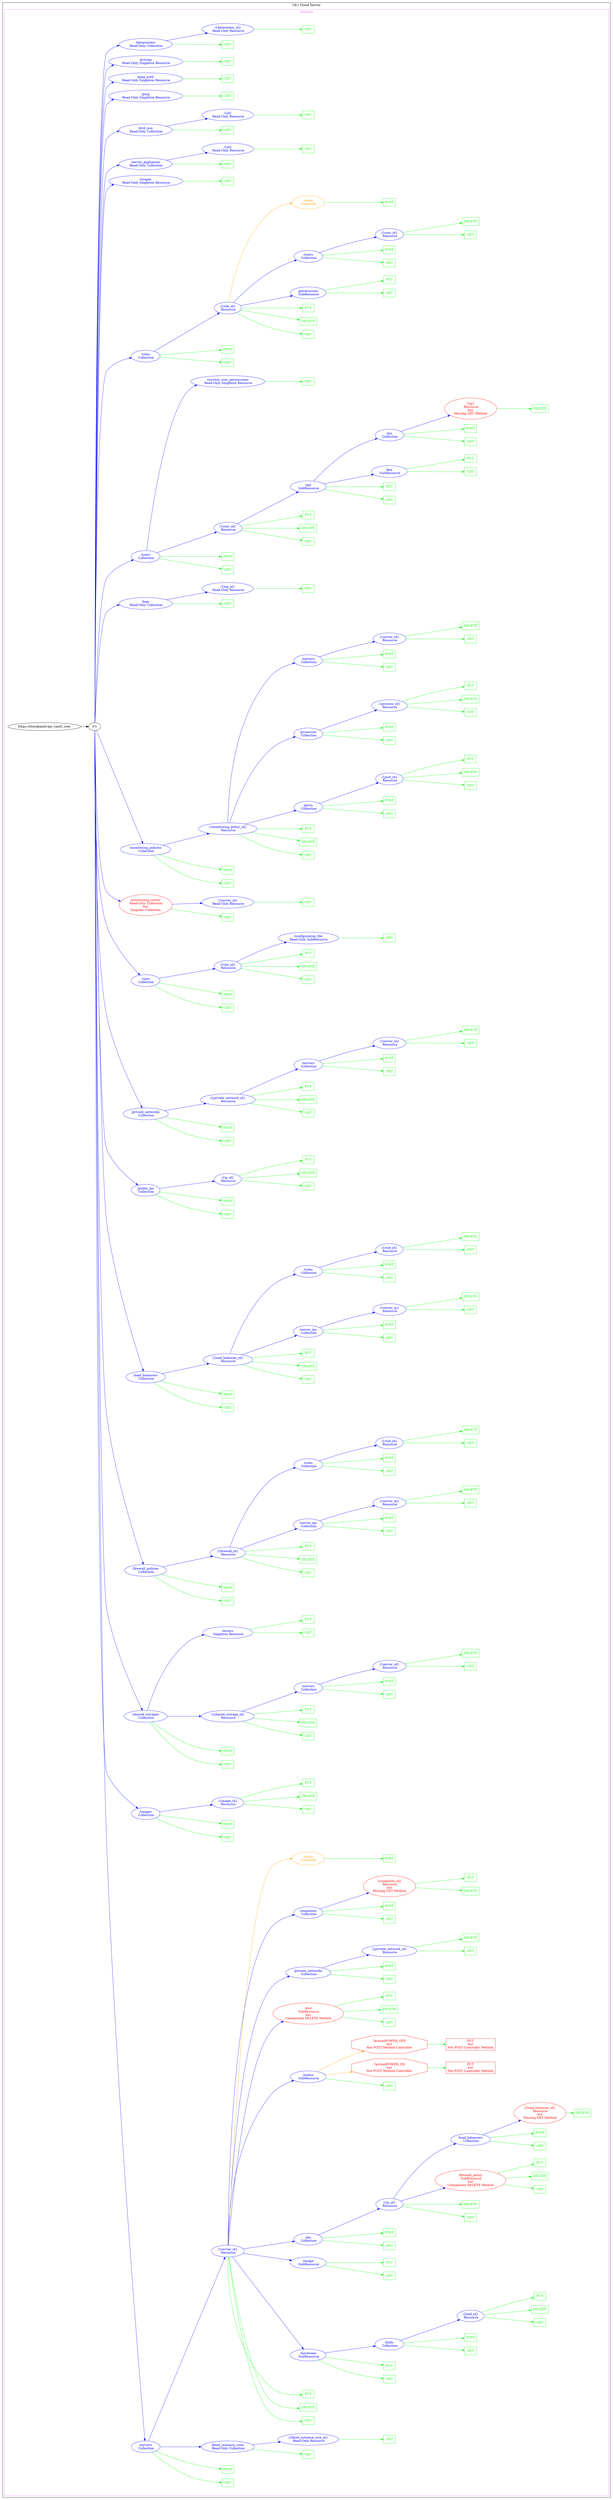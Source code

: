 digraph Cloud_Computing_REST_APIs {
rankdir="LR";
subgraph cluster_0 {
label="1&1 Cloud Server"
color=black
fontcolor=black
subgraph cluster_1 {
label="AllInOne"
color=violet
fontcolor=violet
subgraph cluster_2 {
label=""
color=white
fontcolor=white
node2 [label="https://cloudpanel-api.1and1.com", shape="ellipse", color="black", fontcolor="black"]
node2 -> node3 [color="black", fontcolor="black"]
subgraph cluster_3 {
label=""
color=white
fontcolor=white
node3 [label="/v1", shape="ellipse", color="black", fontcolor="black"]
node3 -> node4 [color="blue", fontcolor="blue"]
subgraph cluster_4 {
label=""
color=white
fontcolor=white
node4 [label="/servers\n Collection", shape="ellipse", color="blue", fontcolor="blue"]
node4 -> node5 [color="green", fontcolor="green"]
subgraph cluster_5 {
label=""
color=white
fontcolor=white
node5 [label="GET", shape="box", color="green", fontcolor="green"]
}
node4 -> node6 [color="green", fontcolor="green"]
subgraph cluster_6 {
label=""
color=white
fontcolor=white
node6 [label="POST", shape="box", color="green", fontcolor="green"]
}
node4 -> node7 [color="blue", fontcolor="blue"]
subgraph cluster_7 {
label=""
color=white
fontcolor=white
node7 [label="/fixed_instance_sizes\n Read-Only Collection", shape="ellipse", color="blue", fontcolor="blue"]
node7 -> node8 [color="green", fontcolor="green"]
subgraph cluster_8 {
label=""
color=white
fontcolor=white
node8 [label="GET", shape="box", color="green", fontcolor="green"]
}
node7 -> node9 [color="blue", fontcolor="blue"]
subgraph cluster_9 {
label=""
color=white
fontcolor=white
node9 [label="/{fixed_instance_size_id}\n Read-Only Resource", shape="ellipse", color="blue", fontcolor="blue"]
node9 -> node10 [color="green", fontcolor="green"]
subgraph cluster_10 {
label=""
color=white
fontcolor=white
node10 [label="GET", shape="box", color="green", fontcolor="green"]
}
}
}
node4 -> node11 [color="blue", fontcolor="blue"]
subgraph cluster_11 {
label=""
color=white
fontcolor=white
node11 [label="/{server_id}\n Resource", shape="ellipse", color="blue", fontcolor="blue"]
node11 -> node12 [color="green", fontcolor="green"]
subgraph cluster_12 {
label=""
color=white
fontcolor=white
node12 [label="GET", shape="box", color="green", fontcolor="green"]
}
node11 -> node13 [color="green", fontcolor="green"]
subgraph cluster_13 {
label=""
color=white
fontcolor=white
node13 [label="DELETE", shape="box", color="green", fontcolor="green"]
}
node11 -> node14 [color="green", fontcolor="green"]
subgraph cluster_14 {
label=""
color=white
fontcolor=white
node14 [label="PUT", shape="box", color="green", fontcolor="green"]
}
node11 -> node15 [color="blue", fontcolor="blue"]
subgraph cluster_15 {
label=""
color=white
fontcolor=white
node15 [label="/hardware\n SubResource", shape="ellipse", color="blue", fontcolor="blue"]
node15 -> node16 [color="green", fontcolor="green"]
subgraph cluster_16 {
label=""
color=white
fontcolor=white
node16 [label="GET", shape="box", color="green", fontcolor="green"]
}
node15 -> node17 [color="green", fontcolor="green"]
subgraph cluster_17 {
label=""
color=white
fontcolor=white
node17 [label="PUT", shape="box", color="green", fontcolor="green"]
}
node15 -> node18 [color="blue", fontcolor="blue"]
subgraph cluster_18 {
label=""
color=white
fontcolor=white
node18 [label="/hdds\n Collection", shape="ellipse", color="blue", fontcolor="blue"]
node18 -> node19 [color="green", fontcolor="green"]
subgraph cluster_19 {
label=""
color=white
fontcolor=white
node19 [label="GET", shape="box", color="green", fontcolor="green"]
}
node18 -> node20 [color="green", fontcolor="green"]
subgraph cluster_20 {
label=""
color=white
fontcolor=white
node20 [label="POST", shape="box", color="green", fontcolor="green"]
}
node18 -> node21 [color="blue", fontcolor="blue"]
subgraph cluster_21 {
label=""
color=white
fontcolor=white
node21 [label="/{hdd_id}\n Resource", shape="ellipse", color="blue", fontcolor="blue"]
node21 -> node22 [color="green", fontcolor="green"]
subgraph cluster_22 {
label=""
color=white
fontcolor=white
node22 [label="GET", shape="box", color="green", fontcolor="green"]
}
node21 -> node23 [color="green", fontcolor="green"]
subgraph cluster_23 {
label=""
color=white
fontcolor=white
node23 [label="DELETE", shape="box", color="green", fontcolor="green"]
}
node21 -> node24 [color="green", fontcolor="green"]
subgraph cluster_24 {
label=""
color=white
fontcolor=white
node24 [label="PUT", shape="box", color="green", fontcolor="green"]
}
}
}
}
node11 -> node25 [color="blue", fontcolor="blue"]
subgraph cluster_25 {
label=""
color=white
fontcolor=white
node25 [label="/image\n SubResource", shape="ellipse", color="blue", fontcolor="blue"]
node25 -> node26 [color="green", fontcolor="green"]
subgraph cluster_26 {
label=""
color=white
fontcolor=white
node26 [label="GET", shape="box", color="green", fontcolor="green"]
}
node25 -> node27 [color="green", fontcolor="green"]
subgraph cluster_27 {
label=""
color=white
fontcolor=white
node27 [label="PUT", shape="box", color="green", fontcolor="green"]
}
}
node11 -> node28 [color="blue", fontcolor="blue"]
subgraph cluster_28 {
label=""
color=white
fontcolor=white
node28 [label="/ips\n Collection", shape="ellipse", color="blue", fontcolor="blue"]
node28 -> node29 [color="green", fontcolor="green"]
subgraph cluster_29 {
label=""
color=white
fontcolor=white
node29 [label="GET", shape="box", color="green", fontcolor="green"]
}
node28 -> node30 [color="green", fontcolor="green"]
subgraph cluster_30 {
label=""
color=white
fontcolor=white
node30 [label="POST", shape="box", color="green", fontcolor="green"]
}
node28 -> node31 [color="blue", fontcolor="blue"]
subgraph cluster_31 {
label=""
color=white
fontcolor=white
node31 [label="/{ip_id}\n Resource", shape="ellipse", color="blue", fontcolor="blue"]
node31 -> node32 [color="green", fontcolor="green"]
subgraph cluster_32 {
label=""
color=white
fontcolor=white
node32 [label="GET", shape="box", color="green", fontcolor="green"]
}
node31 -> node33 [color="green", fontcolor="green"]
subgraph cluster_33 {
label=""
color=white
fontcolor=white
node33 [label="DELETE", shape="box", color="green", fontcolor="green"]
}
node31 -> node34 [color="blue", fontcolor="blue"]
subgraph cluster_34 {
label=""
color=white
fontcolor=white
node34 [label="/firewall_policy\n SubResource\nbut\nUnexpected DELETE Method", shape="ellipse", color="red", fontcolor="red"]
node34 -> node35 [color="green", fontcolor="green"]
subgraph cluster_35 {
label=""
color=white
fontcolor=white
node35 [label="GET", shape="box", color="green", fontcolor="green"]
}
node34 -> node36 [color="green", fontcolor="green"]
subgraph cluster_36 {
label=""
color=white
fontcolor=white
node36 [label="DELETE", shape="box", color="green", fontcolor="green"]
}
node34 -> node37 [color="green", fontcolor="green"]
subgraph cluster_37 {
label=""
color=white
fontcolor=white
node37 [label="PUT", shape="box", color="green", fontcolor="green"]
}
}
node31 -> node38 [color="blue", fontcolor="blue"]
subgraph cluster_38 {
label=""
color=white
fontcolor=white
node38 [label="/load_balancers\n Collection", shape="ellipse", color="blue", fontcolor="blue"]
node38 -> node39 [color="green", fontcolor="green"]
subgraph cluster_39 {
label=""
color=white
fontcolor=white
node39 [label="GET", shape="box", color="green", fontcolor="green"]
}
node38 -> node40 [color="green", fontcolor="green"]
subgraph cluster_40 {
label=""
color=white
fontcolor=white
node40 [label="POST", shape="box", color="green", fontcolor="green"]
}
node38 -> node41 [color="blue", fontcolor="blue"]
subgraph cluster_41 {
label=""
color=white
fontcolor=white
node41 [label="/{load_balancer_id}\n Resource\nbut\nMissing GET Method", shape="ellipse", color="red", fontcolor="red"]
node41 -> node42 [color="green", fontcolor="green"]
subgraph cluster_42 {
label=""
color=white
fontcolor=white
node42 [label="DELETE", shape="box", color="green", fontcolor="green"]
}
}
}
}
}
node11 -> node43 [color="blue", fontcolor="blue"]
subgraph cluster_43 {
label=""
color=white
fontcolor=white
node43 [label="/status\n SubResource", shape="ellipse", color="blue", fontcolor="blue"]
node43 -> node44 [color="green", fontcolor="green"]
subgraph cluster_44 {
label=""
color=white
fontcolor=white
node44 [label="GET", shape="box", color="green", fontcolor="green"]
}
node43 -> node45 [color="orange", fontcolor="orange"]
subgraph cluster_45 {
label=""
color=white
fontcolor=white
node45 [label="?action|POWER_ON\nbut\nNot POST Method Controller", shape="octagon", color="red", fontcolor="red"]
node45 -> node46 [color="green", fontcolor="green"]
subgraph cluster_46 {
label=""
color=white
fontcolor=white
node46 [label="PUT\nbut\nNot POST Controller Method", shape="box", color="red", fontcolor="red"]
}
}
node43 -> node47 [color="orange", fontcolor="orange"]
subgraph cluster_47 {
label=""
color=white
fontcolor=white
node47 [label="?action|POWER_OFF\nbut\nNot POST Method Controller", shape="octagon", color="red", fontcolor="red"]
node47 -> node48 [color="green", fontcolor="green"]
subgraph cluster_48 {
label=""
color=white
fontcolor=white
node48 [label="PUT\nbut\nNot POST Controller Method", shape="box", color="red", fontcolor="red"]
}
}
}
node11 -> node49 [color="blue", fontcolor="blue"]
subgraph cluster_49 {
label=""
color=white
fontcolor=white
node49 [label="/dvd\n SubResource\nbut\nUnexpected DELETE Method", shape="ellipse", color="red", fontcolor="red"]
node49 -> node50 [color="green", fontcolor="green"]
subgraph cluster_50 {
label=""
color=white
fontcolor=white
node50 [label="GET", shape="box", color="green", fontcolor="green"]
}
node49 -> node51 [color="green", fontcolor="green"]
subgraph cluster_51 {
label=""
color=white
fontcolor=white
node51 [label="DELETE", shape="box", color="green", fontcolor="green"]
}
node49 -> node52 [color="green", fontcolor="green"]
subgraph cluster_52 {
label=""
color=white
fontcolor=white
node52 [label="PUT", shape="box", color="green", fontcolor="green"]
}
}
node11 -> node53 [color="blue", fontcolor="blue"]
subgraph cluster_53 {
label=""
color=white
fontcolor=white
node53 [label="/private_networks\n Collection", shape="ellipse", color="blue", fontcolor="blue"]
node53 -> node54 [color="green", fontcolor="green"]
subgraph cluster_54 {
label=""
color=white
fontcolor=white
node54 [label="GET", shape="box", color="green", fontcolor="green"]
}
node53 -> node55 [color="green", fontcolor="green"]
subgraph cluster_55 {
label=""
color=white
fontcolor=white
node55 [label="POST", shape="box", color="green", fontcolor="green"]
}
node53 -> node56 [color="blue", fontcolor="blue"]
subgraph cluster_56 {
label=""
color=white
fontcolor=white
node56 [label="/{private_network_id}\n Resource", shape="ellipse", color="blue", fontcolor="blue"]
node56 -> node57 [color="green", fontcolor="green"]
subgraph cluster_57 {
label=""
color=white
fontcolor=white
node57 [label="GET", shape="box", color="green", fontcolor="green"]
}
node56 -> node58 [color="green", fontcolor="green"]
subgraph cluster_58 {
label=""
color=white
fontcolor=white
node58 [label="DELETE", shape="box", color="green", fontcolor="green"]
}
}
}
node11 -> node59 [color="blue", fontcolor="blue"]
subgraph cluster_59 {
label=""
color=white
fontcolor=white
node59 [label="/snapshots\n Collection", shape="ellipse", color="blue", fontcolor="blue"]
node59 -> node60 [color="green", fontcolor="green"]
subgraph cluster_60 {
label=""
color=white
fontcolor=white
node60 [label="GET", shape="box", color="green", fontcolor="green"]
}
node59 -> node61 [color="green", fontcolor="green"]
subgraph cluster_61 {
label=""
color=white
fontcolor=white
node61 [label="POST", shape="box", color="green", fontcolor="green"]
}
node59 -> node62 [color="blue", fontcolor="blue"]
subgraph cluster_62 {
label=""
color=white
fontcolor=white
node62 [label="/{snapshot_id}\n Resource\nbut\nMissing GET Method", shape="ellipse", color="red", fontcolor="red"]
node62 -> node63 [color="green", fontcolor="green"]
subgraph cluster_63 {
label=""
color=white
fontcolor=white
node63 [label="DELETE", shape="box", color="green", fontcolor="green"]
}
node62 -> node64 [color="green", fontcolor="green"]
subgraph cluster_64 {
label=""
color=white
fontcolor=white
node64 [label="PUT", shape="box", color="green", fontcolor="green"]
}
}
}
node11 -> node65 [color="orange", fontcolor="orange"]
subgraph cluster_65 {
label=""
color=white
fontcolor=white
node65 [label="/clone\n Controller", shape="octagon", color="orange", fontcolor="orange"]
node65 -> node66 [color="green", fontcolor="green"]
subgraph cluster_66 {
label=""
color=white
fontcolor=white
node66 [label="POST", shape="box", color="green", fontcolor="green"]
}
}
}
}
node3 -> node67 [color="blue", fontcolor="blue"]
subgraph cluster_67 {
label=""
color=white
fontcolor=white
node67 [label="/images\n Collection", shape="ellipse", color="blue", fontcolor="blue"]
node67 -> node68 [color="green", fontcolor="green"]
subgraph cluster_68 {
label=""
color=white
fontcolor=white
node68 [label="GET", shape="box", color="green", fontcolor="green"]
}
node67 -> node69 [color="green", fontcolor="green"]
subgraph cluster_69 {
label=""
color=white
fontcolor=white
node69 [label="POST", shape="box", color="green", fontcolor="green"]
}
node67 -> node70 [color="blue", fontcolor="blue"]
subgraph cluster_70 {
label=""
color=white
fontcolor=white
node70 [label="/{image_id}\n Resource", shape="ellipse", color="blue", fontcolor="blue"]
node70 -> node71 [color="green", fontcolor="green"]
subgraph cluster_71 {
label=""
color=white
fontcolor=white
node71 [label="GET", shape="box", color="green", fontcolor="green"]
}
node70 -> node72 [color="green", fontcolor="green"]
subgraph cluster_72 {
label=""
color=white
fontcolor=white
node72 [label="DELETE", shape="box", color="green", fontcolor="green"]
}
node70 -> node73 [color="green", fontcolor="green"]
subgraph cluster_73 {
label=""
color=white
fontcolor=white
node73 [label="PUT", shape="box", color="green", fontcolor="green"]
}
}
}
node3 -> node74 [color="blue", fontcolor="blue"]
subgraph cluster_74 {
label=""
color=white
fontcolor=white
node74 [label="/shared_storages\n Collection", shape="ellipse", color="blue", fontcolor="blue"]
node74 -> node75 [color="green", fontcolor="green"]
subgraph cluster_75 {
label=""
color=white
fontcolor=white
node75 [label="GET", shape="box", color="green", fontcolor="green"]
}
node74 -> node76 [color="green", fontcolor="green"]
subgraph cluster_76 {
label=""
color=white
fontcolor=white
node76 [label="POST", shape="box", color="green", fontcolor="green"]
}
node74 -> node77 [color="blue", fontcolor="blue"]
subgraph cluster_77 {
label=""
color=white
fontcolor=white
node77 [label="/{shared_storage_id}\n Resource", shape="ellipse", color="blue", fontcolor="blue"]
node77 -> node78 [color="green", fontcolor="green"]
subgraph cluster_78 {
label=""
color=white
fontcolor=white
node78 [label="GET", shape="box", color="green", fontcolor="green"]
}
node77 -> node79 [color="green", fontcolor="green"]
subgraph cluster_79 {
label=""
color=white
fontcolor=white
node79 [label="DELETE", shape="box", color="green", fontcolor="green"]
}
node77 -> node80 [color="green", fontcolor="green"]
subgraph cluster_80 {
label=""
color=white
fontcolor=white
node80 [label="PUT", shape="box", color="green", fontcolor="green"]
}
node77 -> node81 [color="blue", fontcolor="blue"]
subgraph cluster_81 {
label=""
color=white
fontcolor=white
node81 [label="/servers\n Collection", shape="ellipse", color="blue", fontcolor="blue"]
node81 -> node82 [color="green", fontcolor="green"]
subgraph cluster_82 {
label=""
color=white
fontcolor=white
node82 [label="GET", shape="box", color="green", fontcolor="green"]
}
node81 -> node83 [color="green", fontcolor="green"]
subgraph cluster_83 {
label=""
color=white
fontcolor=white
node83 [label="POST", shape="box", color="green", fontcolor="green"]
}
node81 -> node84 [color="blue", fontcolor="blue"]
subgraph cluster_84 {
label=""
color=white
fontcolor=white
node84 [label="/{server_id}\n Resource", shape="ellipse", color="blue", fontcolor="blue"]
node84 -> node85 [color="green", fontcolor="green"]
subgraph cluster_85 {
label=""
color=white
fontcolor=white
node85 [label="GET", shape="box", color="green", fontcolor="green"]
}
node84 -> node86 [color="green", fontcolor="green"]
subgraph cluster_86 {
label=""
color=white
fontcolor=white
node86 [label="DELETE", shape="box", color="green", fontcolor="green"]
}
}
}
}
node74 -> node87 [color="blue", fontcolor="blue"]
subgraph cluster_87 {
label=""
color=white
fontcolor=white
node87 [label="/access\n Singleton Resource", shape="ellipse", color="blue", fontcolor="blue"]
node87 -> node88 [color="green", fontcolor="green"]
subgraph cluster_88 {
label=""
color=white
fontcolor=white
node88 [label="GET", shape="box", color="green", fontcolor="green"]
}
node87 -> node89 [color="green", fontcolor="green"]
subgraph cluster_89 {
label=""
color=white
fontcolor=white
node89 [label="PUT", shape="box", color="green", fontcolor="green"]
}
}
}
node3 -> node90 [color="blue", fontcolor="blue"]
subgraph cluster_90 {
label=""
color=white
fontcolor=white
node90 [label="/firewall_policies\n Collection", shape="ellipse", color="blue", fontcolor="blue"]
node90 -> node91 [color="green", fontcolor="green"]
subgraph cluster_91 {
label=""
color=white
fontcolor=white
node91 [label="GET", shape="box", color="green", fontcolor="green"]
}
node90 -> node92 [color="green", fontcolor="green"]
subgraph cluster_92 {
label=""
color=white
fontcolor=white
node92 [label="POST", shape="box", color="green", fontcolor="green"]
}
node90 -> node93 [color="blue", fontcolor="blue"]
subgraph cluster_93 {
label=""
color=white
fontcolor=white
node93 [label="/{firewall_id}\n Resource", shape="ellipse", color="blue", fontcolor="blue"]
node93 -> node94 [color="green", fontcolor="green"]
subgraph cluster_94 {
label=""
color=white
fontcolor=white
node94 [label="GET", shape="box", color="green", fontcolor="green"]
}
node93 -> node95 [color="green", fontcolor="green"]
subgraph cluster_95 {
label=""
color=white
fontcolor=white
node95 [label="DELETE", shape="box", color="green", fontcolor="green"]
}
node93 -> node96 [color="green", fontcolor="green"]
subgraph cluster_96 {
label=""
color=white
fontcolor=white
node96 [label="PUT", shape="box", color="green", fontcolor="green"]
}
node93 -> node97 [color="blue", fontcolor="blue"]
subgraph cluster_97 {
label=""
color=white
fontcolor=white
node97 [label="/server_ips\n Collection", shape="ellipse", color="blue", fontcolor="blue"]
node97 -> node98 [color="green", fontcolor="green"]
subgraph cluster_98 {
label=""
color=white
fontcolor=white
node98 [label="GET", shape="box", color="green", fontcolor="green"]
}
node97 -> node99 [color="green", fontcolor="green"]
subgraph cluster_99 {
label=""
color=white
fontcolor=white
node99 [label="POST", shape="box", color="green", fontcolor="green"]
}
node97 -> node100 [color="blue", fontcolor="blue"]
subgraph cluster_100 {
label=""
color=white
fontcolor=white
node100 [label="/{server_ip}\n Resource", shape="ellipse", color="blue", fontcolor="blue"]
node100 -> node101 [color="green", fontcolor="green"]
subgraph cluster_101 {
label=""
color=white
fontcolor=white
node101 [label="GET", shape="box", color="green", fontcolor="green"]
}
node100 -> node102 [color="green", fontcolor="green"]
subgraph cluster_102 {
label=""
color=white
fontcolor=white
node102 [label="DELETE", shape="box", color="green", fontcolor="green"]
}
}
}
node93 -> node103 [color="blue", fontcolor="blue"]
subgraph cluster_103 {
label=""
color=white
fontcolor=white
node103 [label="/rules\n Collection", shape="ellipse", color="blue", fontcolor="blue"]
node103 -> node104 [color="green", fontcolor="green"]
subgraph cluster_104 {
label=""
color=white
fontcolor=white
node104 [label="GET", shape="box", color="green", fontcolor="green"]
}
node103 -> node105 [color="green", fontcolor="green"]
subgraph cluster_105 {
label=""
color=white
fontcolor=white
node105 [label="POST", shape="box", color="green", fontcolor="green"]
}
node103 -> node106 [color="blue", fontcolor="blue"]
subgraph cluster_106 {
label=""
color=white
fontcolor=white
node106 [label="/{rule_id}\n Resource", shape="ellipse", color="blue", fontcolor="blue"]
node106 -> node107 [color="green", fontcolor="green"]
subgraph cluster_107 {
label=""
color=white
fontcolor=white
node107 [label="GET", shape="box", color="green", fontcolor="green"]
}
node106 -> node108 [color="green", fontcolor="green"]
subgraph cluster_108 {
label=""
color=white
fontcolor=white
node108 [label="DELETE", shape="box", color="green", fontcolor="green"]
}
}
}
}
}
node3 -> node109 [color="blue", fontcolor="blue"]
subgraph cluster_109 {
label=""
color=white
fontcolor=white
node109 [label="/load_balancers\n Collection", shape="ellipse", color="blue", fontcolor="blue"]
node109 -> node110 [color="green", fontcolor="green"]
subgraph cluster_110 {
label=""
color=white
fontcolor=white
node110 [label="GET", shape="box", color="green", fontcolor="green"]
}
node109 -> node111 [color="green", fontcolor="green"]
subgraph cluster_111 {
label=""
color=white
fontcolor=white
node111 [label="POST", shape="box", color="green", fontcolor="green"]
}
node109 -> node112 [color="blue", fontcolor="blue"]
subgraph cluster_112 {
label=""
color=white
fontcolor=white
node112 [label="/{load_balancer_id}\n Resource", shape="ellipse", color="blue", fontcolor="blue"]
node112 -> node113 [color="green", fontcolor="green"]
subgraph cluster_113 {
label=""
color=white
fontcolor=white
node113 [label="GET", shape="box", color="green", fontcolor="green"]
}
node112 -> node114 [color="green", fontcolor="green"]
subgraph cluster_114 {
label=""
color=white
fontcolor=white
node114 [label="DELETE", shape="box", color="green", fontcolor="green"]
}
node112 -> node115 [color="green", fontcolor="green"]
subgraph cluster_115 {
label=""
color=white
fontcolor=white
node115 [label="PUT", shape="box", color="green", fontcolor="green"]
}
node112 -> node116 [color="blue", fontcolor="blue"]
subgraph cluster_116 {
label=""
color=white
fontcolor=white
node116 [label="/server_ips\n Collection", shape="ellipse", color="blue", fontcolor="blue"]
node116 -> node117 [color="green", fontcolor="green"]
subgraph cluster_117 {
label=""
color=white
fontcolor=white
node117 [label="GET", shape="box", color="green", fontcolor="green"]
}
node116 -> node118 [color="green", fontcolor="green"]
subgraph cluster_118 {
label=""
color=white
fontcolor=white
node118 [label="POST", shape="box", color="green", fontcolor="green"]
}
node116 -> node119 [color="blue", fontcolor="blue"]
subgraph cluster_119 {
label=""
color=white
fontcolor=white
node119 [label="/{server_ip}\n Resource", shape="ellipse", color="blue", fontcolor="blue"]
node119 -> node120 [color="green", fontcolor="green"]
subgraph cluster_120 {
label=""
color=white
fontcolor=white
node120 [label="GET", shape="box", color="green", fontcolor="green"]
}
node119 -> node121 [color="green", fontcolor="green"]
subgraph cluster_121 {
label=""
color=white
fontcolor=white
node121 [label="DELETE", shape="box", color="green", fontcolor="green"]
}
}
}
node112 -> node122 [color="blue", fontcolor="blue"]
subgraph cluster_122 {
label=""
color=white
fontcolor=white
node122 [label="/rules\n Collection", shape="ellipse", color="blue", fontcolor="blue"]
node122 -> node123 [color="green", fontcolor="green"]
subgraph cluster_123 {
label=""
color=white
fontcolor=white
node123 [label="GET", shape="box", color="green", fontcolor="green"]
}
node122 -> node124 [color="green", fontcolor="green"]
subgraph cluster_124 {
label=""
color=white
fontcolor=white
node124 [label="POST", shape="box", color="green", fontcolor="green"]
}
node122 -> node125 [color="blue", fontcolor="blue"]
subgraph cluster_125 {
label=""
color=white
fontcolor=white
node125 [label="/{rule_id}\n Resource", shape="ellipse", color="blue", fontcolor="blue"]
node125 -> node126 [color="green", fontcolor="green"]
subgraph cluster_126 {
label=""
color=white
fontcolor=white
node126 [label="GET", shape="box", color="green", fontcolor="green"]
}
node125 -> node127 [color="green", fontcolor="green"]
subgraph cluster_127 {
label=""
color=white
fontcolor=white
node127 [label="DELETE", shape="box", color="green", fontcolor="green"]
}
}
}
}
}
node3 -> node128 [color="blue", fontcolor="blue"]
subgraph cluster_128 {
label=""
color=white
fontcolor=white
node128 [label="/public_ips\n Collection", shape="ellipse", color="blue", fontcolor="blue"]
node128 -> node129 [color="green", fontcolor="green"]
subgraph cluster_129 {
label=""
color=white
fontcolor=white
node129 [label="GET", shape="box", color="green", fontcolor="green"]
}
node128 -> node130 [color="green", fontcolor="green"]
subgraph cluster_130 {
label=""
color=white
fontcolor=white
node130 [label="POST", shape="box", color="green", fontcolor="green"]
}
node128 -> node131 [color="blue", fontcolor="blue"]
subgraph cluster_131 {
label=""
color=white
fontcolor=white
node131 [label="/{ip_id}\n Resource", shape="ellipse", color="blue", fontcolor="blue"]
node131 -> node132 [color="green", fontcolor="green"]
subgraph cluster_132 {
label=""
color=white
fontcolor=white
node132 [label="GET", shape="box", color="green", fontcolor="green"]
}
node131 -> node133 [color="green", fontcolor="green"]
subgraph cluster_133 {
label=""
color=white
fontcolor=white
node133 [label="DELETE", shape="box", color="green", fontcolor="green"]
}
node131 -> node134 [color="green", fontcolor="green"]
subgraph cluster_134 {
label=""
color=white
fontcolor=white
node134 [label="PUT", shape="box", color="green", fontcolor="green"]
}
}
}
node3 -> node135 [color="blue", fontcolor="blue"]
subgraph cluster_135 {
label=""
color=white
fontcolor=white
node135 [label="/private_networks\n Collection", shape="ellipse", color="blue", fontcolor="blue"]
node135 -> node136 [color="green", fontcolor="green"]
subgraph cluster_136 {
label=""
color=white
fontcolor=white
node136 [label="GET", shape="box", color="green", fontcolor="green"]
}
node135 -> node137 [color="green", fontcolor="green"]
subgraph cluster_137 {
label=""
color=white
fontcolor=white
node137 [label="POST", shape="box", color="green", fontcolor="green"]
}
node135 -> node138 [color="blue", fontcolor="blue"]
subgraph cluster_138 {
label=""
color=white
fontcolor=white
node138 [label="/{private_network_id}\n Resource", shape="ellipse", color="blue", fontcolor="blue"]
node138 -> node139 [color="green", fontcolor="green"]
subgraph cluster_139 {
label=""
color=white
fontcolor=white
node139 [label="GET", shape="box", color="green", fontcolor="green"]
}
node138 -> node140 [color="green", fontcolor="green"]
subgraph cluster_140 {
label=""
color=white
fontcolor=white
node140 [label="DELETE", shape="box", color="green", fontcolor="green"]
}
node138 -> node141 [color="green", fontcolor="green"]
subgraph cluster_141 {
label=""
color=white
fontcolor=white
node141 [label="PUT", shape="box", color="green", fontcolor="green"]
}
node138 -> node142 [color="blue", fontcolor="blue"]
subgraph cluster_142 {
label=""
color=white
fontcolor=white
node142 [label="/servers\n Collection", shape="ellipse", color="blue", fontcolor="blue"]
node142 -> node143 [color="green", fontcolor="green"]
subgraph cluster_143 {
label=""
color=white
fontcolor=white
node143 [label="GET", shape="box", color="green", fontcolor="green"]
}
node142 -> node144 [color="green", fontcolor="green"]
subgraph cluster_144 {
label=""
color=white
fontcolor=white
node144 [label="POST", shape="box", color="green", fontcolor="green"]
}
node142 -> node145 [color="blue", fontcolor="blue"]
subgraph cluster_145 {
label=""
color=white
fontcolor=white
node145 [label="/{server_id}\n Resource", shape="ellipse", color="blue", fontcolor="blue"]
node145 -> node146 [color="green", fontcolor="green"]
subgraph cluster_146 {
label=""
color=white
fontcolor=white
node146 [label="GET", shape="box", color="green", fontcolor="green"]
}
node145 -> node147 [color="green", fontcolor="green"]
subgraph cluster_147 {
label=""
color=white
fontcolor=white
node147 [label="DELETE", shape="box", color="green", fontcolor="green"]
}
}
}
}
}
node3 -> node148 [color="blue", fontcolor="blue"]
subgraph cluster_148 {
label=""
color=white
fontcolor=white
node148 [label="/vpns\n Collection", shape="ellipse", color="blue", fontcolor="blue"]
node148 -> node149 [color="green", fontcolor="green"]
subgraph cluster_149 {
label=""
color=white
fontcolor=white
node149 [label="GET", shape="box", color="green", fontcolor="green"]
}
node148 -> node150 [color="green", fontcolor="green"]
subgraph cluster_150 {
label=""
color=white
fontcolor=white
node150 [label="POST", shape="box", color="green", fontcolor="green"]
}
node148 -> node151 [color="blue", fontcolor="blue"]
subgraph cluster_151 {
label=""
color=white
fontcolor=white
node151 [label="/{vpn_id}\n Resource", shape="ellipse", color="blue", fontcolor="blue"]
node151 -> node152 [color="green", fontcolor="green"]
subgraph cluster_152 {
label=""
color=white
fontcolor=white
node152 [label="GET", shape="box", color="green", fontcolor="green"]
}
node151 -> node153 [color="green", fontcolor="green"]
subgraph cluster_153 {
label=""
color=white
fontcolor=white
node153 [label="DELETE", shape="box", color="green", fontcolor="green"]
}
node151 -> node154 [color="green", fontcolor="green"]
subgraph cluster_154 {
label=""
color=white
fontcolor=white
node154 [label="PUT", shape="box", color="green", fontcolor="green"]
}
node151 -> node155 [color="blue", fontcolor="blue"]
subgraph cluster_155 {
label=""
color=white
fontcolor=white
node155 [label="/configuration_file\n Read-Only SubResource", shape="ellipse", color="blue", fontcolor="blue"]
node155 -> node156 [color="green", fontcolor="green"]
subgraph cluster_156 {
label=""
color=white
fontcolor=white
node156 [label="GET", shape="box", color="green", fontcolor="green"]
}
}
}
}
node3 -> node157 [color="blue", fontcolor="blue"]
subgraph cluster_157 {
label=""
color=white
fontcolor=white
node157 [label="/monitoring_center\n Read-Only Collection\nbut\nSingular Collection", shape="ellipse", color="red", fontcolor="red"]
node157 -> node158 [color="green", fontcolor="green"]
subgraph cluster_158 {
label=""
color=white
fontcolor=white
node158 [label="GET", shape="box", color="green", fontcolor="green"]
}
node157 -> node159 [color="blue", fontcolor="blue"]
subgraph cluster_159 {
label=""
color=white
fontcolor=white
node159 [label="/{server_id}\n Read-Only Resource", shape="ellipse", color="blue", fontcolor="blue"]
node159 -> node160 [color="green", fontcolor="green"]
subgraph cluster_160 {
label=""
color=white
fontcolor=white
node160 [label="GET", shape="box", color="green", fontcolor="green"]
}
}
}
node3 -> node161 [color="blue", fontcolor="blue"]
subgraph cluster_161 {
label=""
color=white
fontcolor=white
node161 [label="/monitoring_policies\n Collection", shape="ellipse", color="blue", fontcolor="blue"]
node161 -> node162 [color="green", fontcolor="green"]
subgraph cluster_162 {
label=""
color=white
fontcolor=white
node162 [label="GET", shape="box", color="green", fontcolor="green"]
}
node161 -> node163 [color="green", fontcolor="green"]
subgraph cluster_163 {
label=""
color=white
fontcolor=white
node163 [label="POST", shape="box", color="green", fontcolor="green"]
}
node161 -> node164 [color="blue", fontcolor="blue"]
subgraph cluster_164 {
label=""
color=white
fontcolor=white
node164 [label="/{monitoring_policy_id}\n Resource", shape="ellipse", color="blue", fontcolor="blue"]
node164 -> node165 [color="green", fontcolor="green"]
subgraph cluster_165 {
label=""
color=white
fontcolor=white
node165 [label="GET", shape="box", color="green", fontcolor="green"]
}
node164 -> node166 [color="green", fontcolor="green"]
subgraph cluster_166 {
label=""
color=white
fontcolor=white
node166 [label="DELETE", shape="box", color="green", fontcolor="green"]
}
node164 -> node167 [color="green", fontcolor="green"]
subgraph cluster_167 {
label=""
color=white
fontcolor=white
node167 [label="PUT", shape="box", color="green", fontcolor="green"]
}
node164 -> node168 [color="blue", fontcolor="blue"]
subgraph cluster_168 {
label=""
color=white
fontcolor=white
node168 [label="/ports\n Collection", shape="ellipse", color="blue", fontcolor="blue"]
node168 -> node169 [color="green", fontcolor="green"]
subgraph cluster_169 {
label=""
color=white
fontcolor=white
node169 [label="GET", shape="box", color="green", fontcolor="green"]
}
node168 -> node170 [color="green", fontcolor="green"]
subgraph cluster_170 {
label=""
color=white
fontcolor=white
node170 [label="POST", shape="box", color="green", fontcolor="green"]
}
node168 -> node171 [color="blue", fontcolor="blue"]
subgraph cluster_171 {
label=""
color=white
fontcolor=white
node171 [label="/{port_id}\n Resource", shape="ellipse", color="blue", fontcolor="blue"]
node171 -> node172 [color="green", fontcolor="green"]
subgraph cluster_172 {
label=""
color=white
fontcolor=white
node172 [label="GET", shape="box", color="green", fontcolor="green"]
}
node171 -> node173 [color="green", fontcolor="green"]
subgraph cluster_173 {
label=""
color=white
fontcolor=white
node173 [label="DELETE", shape="box", color="green", fontcolor="green"]
}
node171 -> node174 [color="green", fontcolor="green"]
subgraph cluster_174 {
label=""
color=white
fontcolor=white
node174 [label="PUT", shape="box", color="green", fontcolor="green"]
}
}
}
node164 -> node175 [color="blue", fontcolor="blue"]
subgraph cluster_175 {
label=""
color=white
fontcolor=white
node175 [label="/processes\n Collection", shape="ellipse", color="blue", fontcolor="blue"]
node175 -> node176 [color="green", fontcolor="green"]
subgraph cluster_176 {
label=""
color=white
fontcolor=white
node176 [label="GET", shape="box", color="green", fontcolor="green"]
}
node175 -> node177 [color="green", fontcolor="green"]
subgraph cluster_177 {
label=""
color=white
fontcolor=white
node177 [label="POST", shape="box", color="green", fontcolor="green"]
}
node175 -> node178 [color="blue", fontcolor="blue"]
subgraph cluster_178 {
label=""
color=white
fontcolor=white
node178 [label="/{process_id}\n Resource", shape="ellipse", color="blue", fontcolor="blue"]
node178 -> node179 [color="green", fontcolor="green"]
subgraph cluster_179 {
label=""
color=white
fontcolor=white
node179 [label="GET", shape="box", color="green", fontcolor="green"]
}
node178 -> node180 [color="green", fontcolor="green"]
subgraph cluster_180 {
label=""
color=white
fontcolor=white
node180 [label="DELETE", shape="box", color="green", fontcolor="green"]
}
node178 -> node181 [color="green", fontcolor="green"]
subgraph cluster_181 {
label=""
color=white
fontcolor=white
node181 [label="PUT", shape="box", color="green", fontcolor="green"]
}
}
}
node164 -> node182 [color="blue", fontcolor="blue"]
subgraph cluster_182 {
label=""
color=white
fontcolor=white
node182 [label="/servers\n Collection", shape="ellipse", color="blue", fontcolor="blue"]
node182 -> node183 [color="green", fontcolor="green"]
subgraph cluster_183 {
label=""
color=white
fontcolor=white
node183 [label="GET", shape="box", color="green", fontcolor="green"]
}
node182 -> node184 [color="green", fontcolor="green"]
subgraph cluster_184 {
label=""
color=white
fontcolor=white
node184 [label="POST", shape="box", color="green", fontcolor="green"]
}
node182 -> node185 [color="blue", fontcolor="blue"]
subgraph cluster_185 {
label=""
color=white
fontcolor=white
node185 [label="/{server_id}\n Resource", shape="ellipse", color="blue", fontcolor="blue"]
node185 -> node186 [color="green", fontcolor="green"]
subgraph cluster_186 {
label=""
color=white
fontcolor=white
node186 [label="GET", shape="box", color="green", fontcolor="green"]
}
node185 -> node187 [color="green", fontcolor="green"]
subgraph cluster_187 {
label=""
color=white
fontcolor=white
node187 [label="DELETE", shape="box", color="green", fontcolor="green"]
}
}
}
}
}
node3 -> node188 [color="blue", fontcolor="blue"]
subgraph cluster_188 {
label=""
color=white
fontcolor=white
node188 [label="/logs\n Read-Only Collection", shape="ellipse", color="blue", fontcolor="blue"]
node188 -> node189 [color="green", fontcolor="green"]
subgraph cluster_189 {
label=""
color=white
fontcolor=white
node189 [label="GET", shape="box", color="green", fontcolor="green"]
}
node188 -> node190 [color="blue", fontcolor="blue"]
subgraph cluster_190 {
label=""
color=white
fontcolor=white
node190 [label="/{log_id}\n Read-Only Resource", shape="ellipse", color="blue", fontcolor="blue"]
node190 -> node191 [color="green", fontcolor="green"]
subgraph cluster_191 {
label=""
color=white
fontcolor=white
node191 [label="GET", shape="box", color="green", fontcolor="green"]
}
}
}
node3 -> node192 [color="blue", fontcolor="blue"]
subgraph cluster_192 {
label=""
color=white
fontcolor=white
node192 [label="/users\n Collection", shape="ellipse", color="blue", fontcolor="blue"]
node192 -> node193 [color="green", fontcolor="green"]
subgraph cluster_193 {
label=""
color=white
fontcolor=white
node193 [label="GET", shape="box", color="green", fontcolor="green"]
}
node192 -> node194 [color="green", fontcolor="green"]
subgraph cluster_194 {
label=""
color=white
fontcolor=white
node194 [label="POST", shape="box", color="green", fontcolor="green"]
}
node192 -> node195 [color="blue", fontcolor="blue"]
subgraph cluster_195 {
label=""
color=white
fontcolor=white
node195 [label="/{user_id}\n Resource", shape="ellipse", color="blue", fontcolor="blue"]
node195 -> node196 [color="green", fontcolor="green"]
subgraph cluster_196 {
label=""
color=white
fontcolor=white
node196 [label="GET", shape="box", color="green", fontcolor="green"]
}
node195 -> node197 [color="green", fontcolor="green"]
subgraph cluster_197 {
label=""
color=white
fontcolor=white
node197 [label="DELETE", shape="box", color="green", fontcolor="green"]
}
node195 -> node198 [color="green", fontcolor="green"]
subgraph cluster_198 {
label=""
color=white
fontcolor=white
node198 [label="PUT", shape="box", color="green", fontcolor="green"]
}
node195 -> node199 [color="blue", fontcolor="blue"]
subgraph cluster_199 {
label=""
color=white
fontcolor=white
node199 [label="/api\n SubResource", shape="ellipse", color="blue", fontcolor="blue"]
node199 -> node200 [color="green", fontcolor="green"]
subgraph cluster_200 {
label=""
color=white
fontcolor=white
node200 [label="GET", shape="box", color="green", fontcolor="green"]
}
node199 -> node201 [color="green", fontcolor="green"]
subgraph cluster_201 {
label=""
color=white
fontcolor=white
node201 [label="PUT", shape="box", color="green", fontcolor="green"]
}
node199 -> node202 [color="blue", fontcolor="blue"]
subgraph cluster_202 {
label=""
color=white
fontcolor=white
node202 [label="/key\n SubResource", shape="ellipse", color="blue", fontcolor="blue"]
node202 -> node203 [color="green", fontcolor="green"]
subgraph cluster_203 {
label=""
color=white
fontcolor=white
node203 [label="GET", shape="box", color="green", fontcolor="green"]
}
node202 -> node204 [color="green", fontcolor="green"]
subgraph cluster_204 {
label=""
color=white
fontcolor=white
node204 [label="PUT", shape="box", color="green", fontcolor="green"]
}
}
node199 -> node205 [color="blue", fontcolor="blue"]
subgraph cluster_205 {
label=""
color=white
fontcolor=white
node205 [label="/ips\n Collection", shape="ellipse", color="blue", fontcolor="blue"]
node205 -> node206 [color="green", fontcolor="green"]
subgraph cluster_206 {
label=""
color=white
fontcolor=white
node206 [label="GET", shape="box", color="green", fontcolor="green"]
}
node205 -> node207 [color="green", fontcolor="green"]
subgraph cluster_207 {
label=""
color=white
fontcolor=white
node207 [label="POST", shape="box", color="green", fontcolor="green"]
}
node205 -> node208 [color="blue", fontcolor="blue"]
subgraph cluster_208 {
label=""
color=white
fontcolor=white
node208 [label="/{ip}\n Resource\nbut\nMissing GET Method", shape="ellipse", color="red", fontcolor="red"]
node208 -> node209 [color="green", fontcolor="green"]
subgraph cluster_209 {
label=""
color=white
fontcolor=white
node209 [label="DELETE", shape="box", color="green", fontcolor="green"]
}
}
}
}
}
node192 -> node210 [color="blue", fontcolor="blue"]
subgraph cluster_210 {
label=""
color=white
fontcolor=white
node210 [label="/current_user_permissions\n Read-Only Singleton Resource", shape="ellipse", color="blue", fontcolor="blue"]
node210 -> node211 [color="green", fontcolor="green"]
subgraph cluster_211 {
label=""
color=white
fontcolor=white
node211 [label="GET", shape="box", color="green", fontcolor="green"]
}
}
}
node3 -> node212 [color="blue", fontcolor="blue"]
subgraph cluster_212 {
label=""
color=white
fontcolor=white
node212 [label="/roles\n Collection", shape="ellipse", color="blue", fontcolor="blue"]
node212 -> node213 [color="green", fontcolor="green"]
subgraph cluster_213 {
label=""
color=white
fontcolor=white
node213 [label="GET", shape="box", color="green", fontcolor="green"]
}
node212 -> node214 [color="green", fontcolor="green"]
subgraph cluster_214 {
label=""
color=white
fontcolor=white
node214 [label="POST", shape="box", color="green", fontcolor="green"]
}
node212 -> node215 [color="blue", fontcolor="blue"]
subgraph cluster_215 {
label=""
color=white
fontcolor=white
node215 [label="/{role_id}\n Resource", shape="ellipse", color="blue", fontcolor="blue"]
node215 -> node216 [color="green", fontcolor="green"]
subgraph cluster_216 {
label=""
color=white
fontcolor=white
node216 [label="GET", shape="box", color="green", fontcolor="green"]
}
node215 -> node217 [color="green", fontcolor="green"]
subgraph cluster_217 {
label=""
color=white
fontcolor=white
node217 [label="DELETE", shape="box", color="green", fontcolor="green"]
}
node215 -> node218 [color="green", fontcolor="green"]
subgraph cluster_218 {
label=""
color=white
fontcolor=white
node218 [label="PUT", shape="box", color="green", fontcolor="green"]
}
node215 -> node219 [color="blue", fontcolor="blue"]
subgraph cluster_219 {
label=""
color=white
fontcolor=white
node219 [label="/permissions\n SubResource", shape="ellipse", color="blue", fontcolor="blue"]
node219 -> node220 [color="green", fontcolor="green"]
subgraph cluster_220 {
label=""
color=white
fontcolor=white
node220 [label="GET", shape="box", color="green", fontcolor="green"]
}
node219 -> node221 [color="green", fontcolor="green"]
subgraph cluster_221 {
label=""
color=white
fontcolor=white
node221 [label="PUT", shape="box", color="green", fontcolor="green"]
}
}
node215 -> node222 [color="blue", fontcolor="blue"]
subgraph cluster_222 {
label=""
color=white
fontcolor=white
node222 [label="/users\n Collection", shape="ellipse", color="blue", fontcolor="blue"]
node222 -> node223 [color="green", fontcolor="green"]
subgraph cluster_223 {
label=""
color=white
fontcolor=white
node223 [label="GET", shape="box", color="green", fontcolor="green"]
}
node222 -> node224 [color="green", fontcolor="green"]
subgraph cluster_224 {
label=""
color=white
fontcolor=white
node224 [label="POST", shape="box", color="green", fontcolor="green"]
}
node222 -> node225 [color="blue", fontcolor="blue"]
subgraph cluster_225 {
label=""
color=white
fontcolor=white
node225 [label="/{user_id}\n Resource", shape="ellipse", color="blue", fontcolor="blue"]
node225 -> node226 [color="green", fontcolor="green"]
subgraph cluster_226 {
label=""
color=white
fontcolor=white
node226 [label="GET", shape="box", color="green", fontcolor="green"]
}
node225 -> node227 [color="green", fontcolor="green"]
subgraph cluster_227 {
label=""
color=white
fontcolor=white
node227 [label="DELETE", shape="box", color="green", fontcolor="green"]
}
}
}
node215 -> node228 [color="orange", fontcolor="orange"]
subgraph cluster_228 {
label=""
color=white
fontcolor=white
node228 [label="/clone\n Controller", shape="octagon", color="orange", fontcolor="orange"]
node228 -> node229 [color="green", fontcolor="green"]
subgraph cluster_229 {
label=""
color=white
fontcolor=white
node229 [label="POST", shape="box", color="green", fontcolor="green"]
}
}
}
}
node3 -> node230 [color="blue", fontcolor="blue"]
subgraph cluster_230 {
label=""
color=white
fontcolor=white
node230 [label="/usages\n Read-Only Singleton Resource", shape="ellipse", color="blue", fontcolor="blue"]
node230 -> node231 [color="green", fontcolor="green"]
subgraph cluster_231 {
label=""
color=white
fontcolor=white
node231 [label="GET", shape="box", color="green", fontcolor="green"]
}
}
node3 -> node232 [color="blue", fontcolor="blue"]
subgraph cluster_232 {
label=""
color=white
fontcolor=white
node232 [label="/server_appliances\n Read-Only Collection", shape="ellipse", color="blue", fontcolor="blue"]
node232 -> node233 [color="green", fontcolor="green"]
subgraph cluster_233 {
label=""
color=white
fontcolor=white
node233 [label="GET", shape="box", color="green", fontcolor="green"]
}
node232 -> node234 [color="blue", fontcolor="blue"]
subgraph cluster_234 {
label=""
color=white
fontcolor=white
node234 [label="/{id}\n Read-Only Resource", shape="ellipse", color="blue", fontcolor="blue"]
node234 -> node235 [color="green", fontcolor="green"]
subgraph cluster_235 {
label=""
color=white
fontcolor=white
node235 [label="GET", shape="box", color="green", fontcolor="green"]
}
}
}
node3 -> node236 [color="blue", fontcolor="blue"]
subgraph cluster_236 {
label=""
color=white
fontcolor=white
node236 [label="/dvd_isos\n Read-Only Collection", shape="ellipse", color="blue", fontcolor="blue"]
node236 -> node237 [color="green", fontcolor="green"]
subgraph cluster_237 {
label=""
color=white
fontcolor=white
node237 [label="GET", shape="box", color="green", fontcolor="green"]
}
node236 -> node238 [color="blue", fontcolor="blue"]
subgraph cluster_238 {
label=""
color=white
fontcolor=white
node238 [label="/{id}\n Read-Only Resource", shape="ellipse", color="blue", fontcolor="blue"]
node238 -> node239 [color="green", fontcolor="green"]
subgraph cluster_239 {
label=""
color=white
fontcolor=white
node239 [label="GET", shape="box", color="green", fontcolor="green"]
}
}
}
node3 -> node240 [color="blue", fontcolor="blue"]
subgraph cluster_240 {
label=""
color=white
fontcolor=white
node240 [label="/ping\n Read-Only Singleton Resource", shape="ellipse", color="blue", fontcolor="blue"]
node240 -> node241 [color="green", fontcolor="green"]
subgraph cluster_241 {
label=""
color=white
fontcolor=white
node241 [label="GET", shape="box", color="green", fontcolor="green"]
}
}
node3 -> node242 [color="blue", fontcolor="blue"]
subgraph cluster_242 {
label=""
color=white
fontcolor=white
node242 [label="/ping_auth\n Read-Only Singleton Resource", shape="ellipse", color="blue", fontcolor="blue"]
node242 -> node243 [color="green", fontcolor="green"]
subgraph cluster_243 {
label=""
color=white
fontcolor=white
node243 [label="GET", shape="box", color="green", fontcolor="green"]
}
}
node3 -> node244 [color="blue", fontcolor="blue"]
subgraph cluster_244 {
label=""
color=white
fontcolor=white
node244 [label="/pricing\n Read-Only Singleton Resource", shape="ellipse", color="blue", fontcolor="blue"]
node244 -> node245 [color="green", fontcolor="green"]
subgraph cluster_245 {
label=""
color=white
fontcolor=white
node245 [label="GET", shape="box", color="green", fontcolor="green"]
}
}
node3 -> node246 [color="blue", fontcolor="blue"]
subgraph cluster_246 {
label=""
color=white
fontcolor=white
node246 [label="/datacenters\n Read-Only Collection", shape="ellipse", color="blue", fontcolor="blue"]
node246 -> node247 [color="green", fontcolor="green"]
subgraph cluster_247 {
label=""
color=white
fontcolor=white
node247 [label="GET", shape="box", color="green", fontcolor="green"]
}
node246 -> node248 [color="blue", fontcolor="blue"]
subgraph cluster_248 {
label=""
color=white
fontcolor=white
node248 [label="/{datacenter_id}\n Read-Only Resource", shape="ellipse", color="blue", fontcolor="blue"]
node248 -> node249 [color="green", fontcolor="green"]
subgraph cluster_249 {
label=""
color=white
fontcolor=white
node249 [label="GET", shape="box", color="green", fontcolor="green"]
}
}
}
}
}
}
}
}
